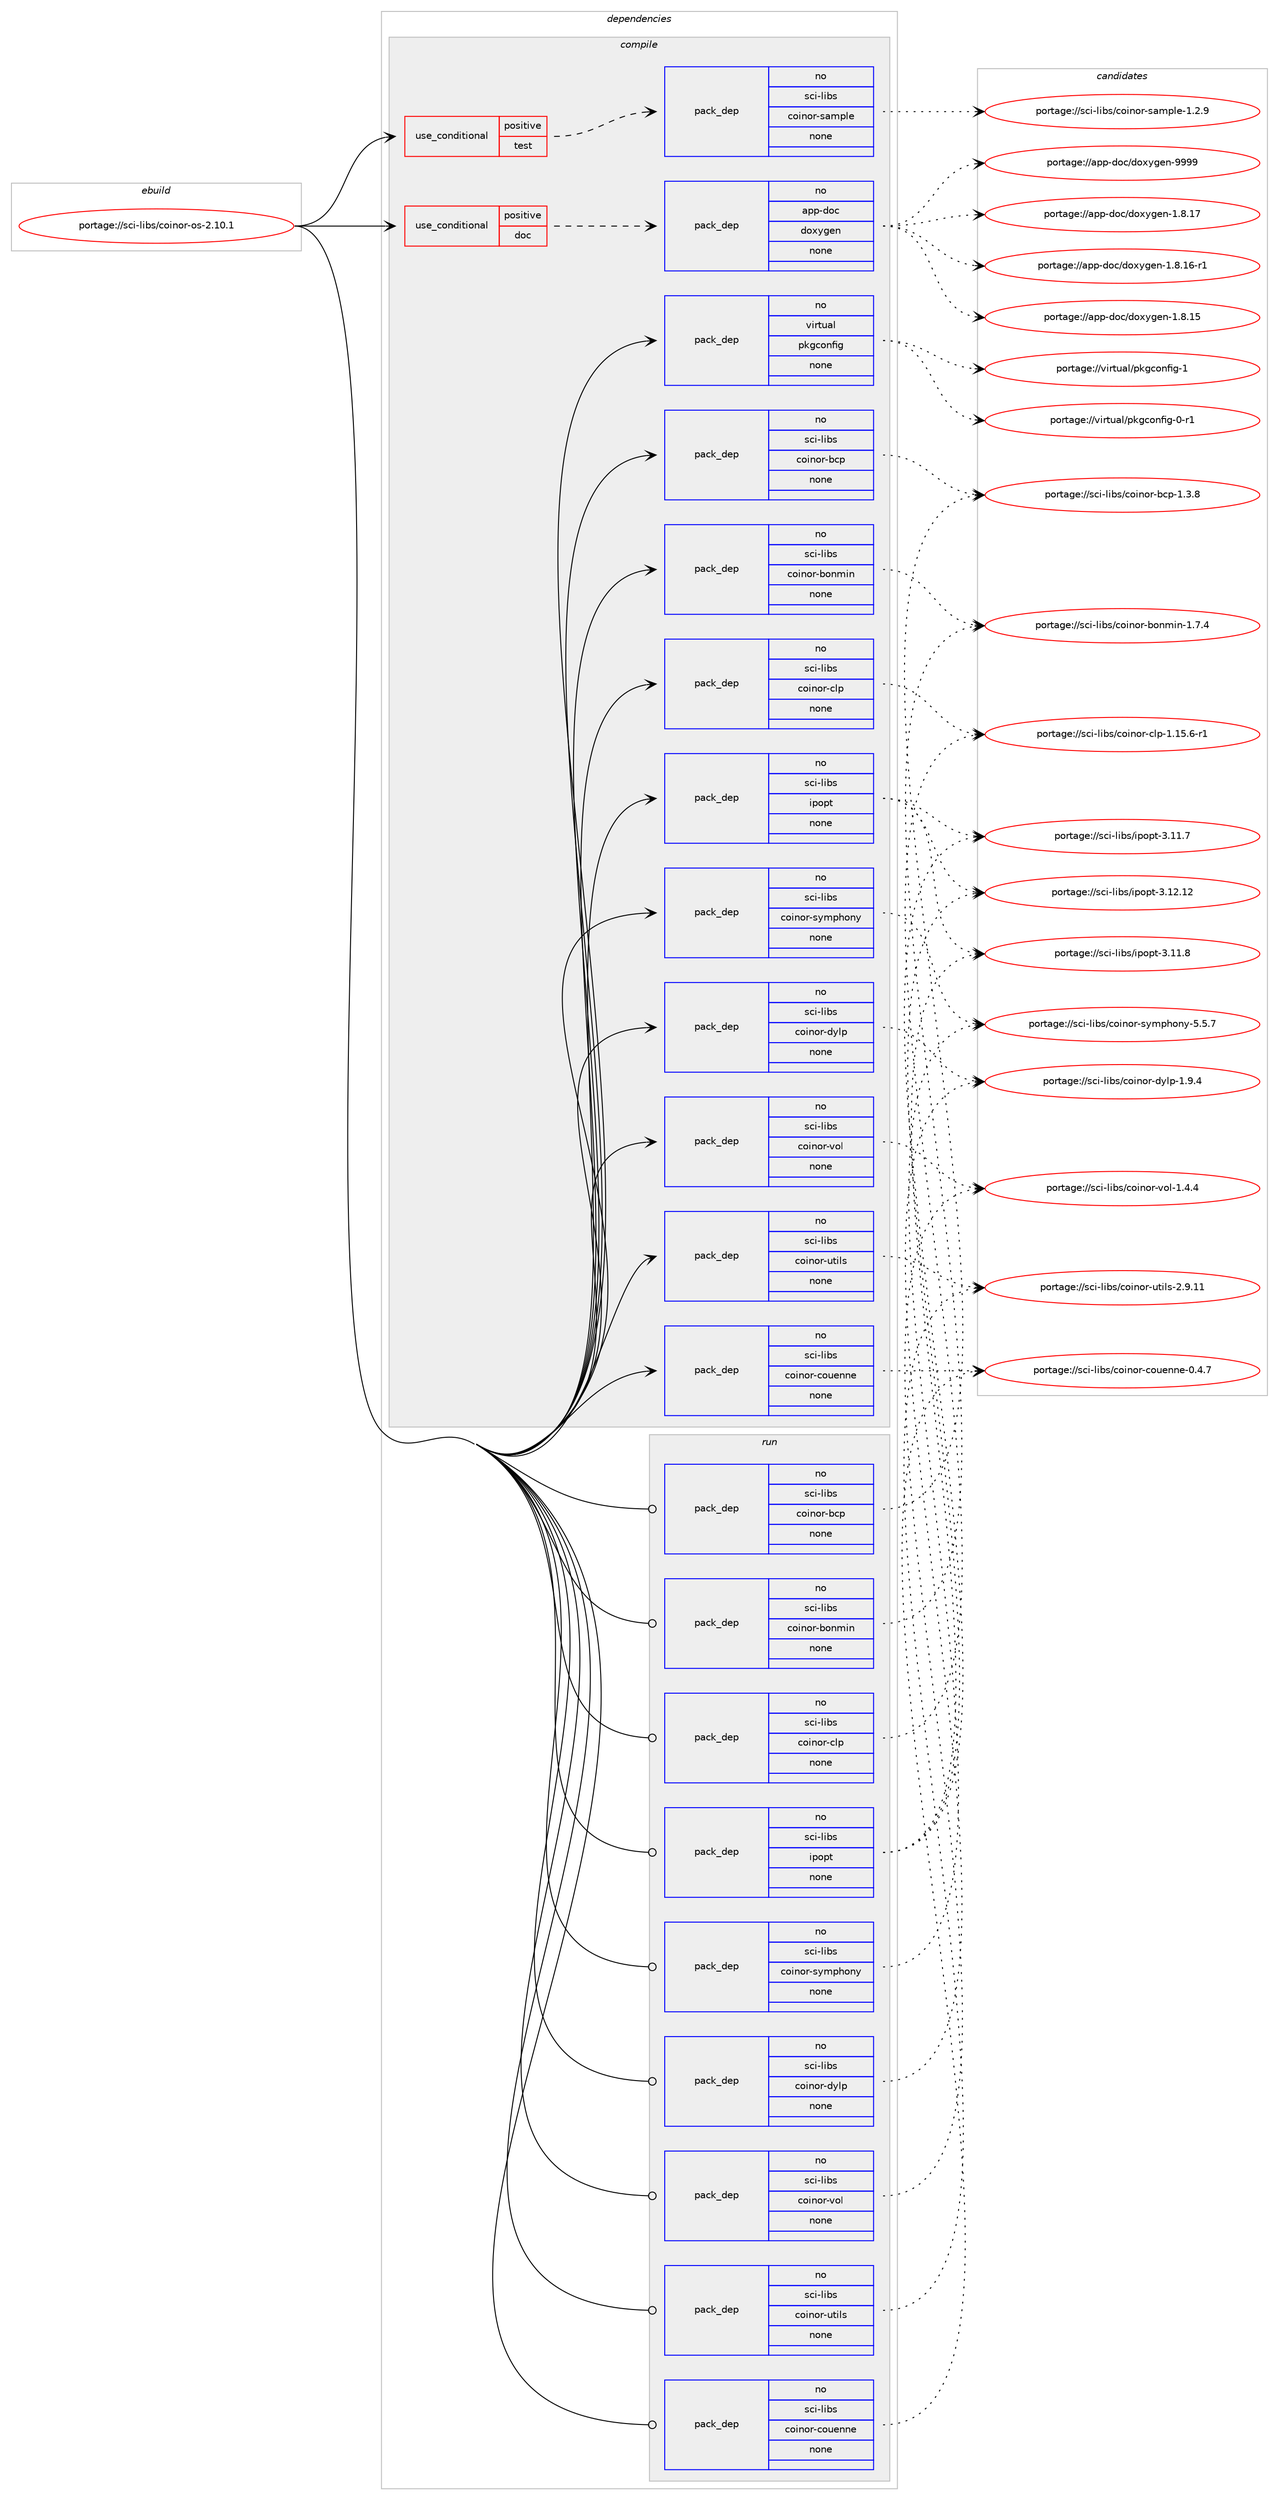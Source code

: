 digraph prolog {

# *************
# Graph options
# *************

newrank=true;
concentrate=true;
compound=true;
graph [rankdir=LR,fontname=Helvetica,fontsize=10,ranksep=1.5];#, ranksep=2.5, nodesep=0.2];
edge  [arrowhead=vee];
node  [fontname=Helvetica,fontsize=10];

# **********
# The ebuild
# **********

subgraph cluster_leftcol {
color=gray;
rank=same;
label=<<i>ebuild</i>>;
id [label="portage://sci-libs/coinor-os-2.10.1", color=red, width=4, href="../sci-libs/coinor-os-2.10.1.svg"];
}

# ****************
# The dependencies
# ****************

subgraph cluster_midcol {
color=gray;
label=<<i>dependencies</i>>;
subgraph cluster_compile {
fillcolor="#eeeeee";
style=filled;
label=<<i>compile</i>>;
subgraph cond7480 {
dependency40421 [label=<<TABLE BORDER="0" CELLBORDER="1" CELLSPACING="0" CELLPADDING="4"><TR><TD ROWSPAN="3" CELLPADDING="10">use_conditional</TD></TR><TR><TD>positive</TD></TR><TR><TD>doc</TD></TR></TABLE>>, shape=none, color=red];
subgraph pack32075 {
dependency40422 [label=<<TABLE BORDER="0" CELLBORDER="1" CELLSPACING="0" CELLPADDING="4" WIDTH="220"><TR><TD ROWSPAN="6" CELLPADDING="30">pack_dep</TD></TR><TR><TD WIDTH="110">no</TD></TR><TR><TD>app-doc</TD></TR><TR><TD>doxygen</TD></TR><TR><TD>none</TD></TR><TR><TD></TD></TR></TABLE>>, shape=none, color=blue];
}
dependency40421:e -> dependency40422:w [weight=20,style="dashed",arrowhead="vee"];
}
id:e -> dependency40421:w [weight=20,style="solid",arrowhead="vee"];
subgraph cond7481 {
dependency40423 [label=<<TABLE BORDER="0" CELLBORDER="1" CELLSPACING="0" CELLPADDING="4"><TR><TD ROWSPAN="3" CELLPADDING="10">use_conditional</TD></TR><TR><TD>positive</TD></TR><TR><TD>test</TD></TR></TABLE>>, shape=none, color=red];
subgraph pack32076 {
dependency40424 [label=<<TABLE BORDER="0" CELLBORDER="1" CELLSPACING="0" CELLPADDING="4" WIDTH="220"><TR><TD ROWSPAN="6" CELLPADDING="30">pack_dep</TD></TR><TR><TD WIDTH="110">no</TD></TR><TR><TD>sci-libs</TD></TR><TR><TD>coinor-sample</TD></TR><TR><TD>none</TD></TR><TR><TD></TD></TR></TABLE>>, shape=none, color=blue];
}
dependency40423:e -> dependency40424:w [weight=20,style="dashed",arrowhead="vee"];
}
id:e -> dependency40423:w [weight=20,style="solid",arrowhead="vee"];
subgraph pack32077 {
dependency40425 [label=<<TABLE BORDER="0" CELLBORDER="1" CELLSPACING="0" CELLPADDING="4" WIDTH="220"><TR><TD ROWSPAN="6" CELLPADDING="30">pack_dep</TD></TR><TR><TD WIDTH="110">no</TD></TR><TR><TD>sci-libs</TD></TR><TR><TD>coinor-bcp</TD></TR><TR><TD>none</TD></TR><TR><TD></TD></TR></TABLE>>, shape=none, color=blue];
}
id:e -> dependency40425:w [weight=20,style="solid",arrowhead="vee"];
subgraph pack32078 {
dependency40426 [label=<<TABLE BORDER="0" CELLBORDER="1" CELLSPACING="0" CELLPADDING="4" WIDTH="220"><TR><TD ROWSPAN="6" CELLPADDING="30">pack_dep</TD></TR><TR><TD WIDTH="110">no</TD></TR><TR><TD>sci-libs</TD></TR><TR><TD>coinor-bonmin</TD></TR><TR><TD>none</TD></TR><TR><TD></TD></TR></TABLE>>, shape=none, color=blue];
}
id:e -> dependency40426:w [weight=20,style="solid",arrowhead="vee"];
subgraph pack32079 {
dependency40427 [label=<<TABLE BORDER="0" CELLBORDER="1" CELLSPACING="0" CELLPADDING="4" WIDTH="220"><TR><TD ROWSPAN="6" CELLPADDING="30">pack_dep</TD></TR><TR><TD WIDTH="110">no</TD></TR><TR><TD>sci-libs</TD></TR><TR><TD>coinor-clp</TD></TR><TR><TD>none</TD></TR><TR><TD></TD></TR></TABLE>>, shape=none, color=blue];
}
id:e -> dependency40427:w [weight=20,style="solid",arrowhead="vee"];
subgraph pack32080 {
dependency40428 [label=<<TABLE BORDER="0" CELLBORDER="1" CELLSPACING="0" CELLPADDING="4" WIDTH="220"><TR><TD ROWSPAN="6" CELLPADDING="30">pack_dep</TD></TR><TR><TD WIDTH="110">no</TD></TR><TR><TD>sci-libs</TD></TR><TR><TD>coinor-couenne</TD></TR><TR><TD>none</TD></TR><TR><TD></TD></TR></TABLE>>, shape=none, color=blue];
}
id:e -> dependency40428:w [weight=20,style="solid",arrowhead="vee"];
subgraph pack32081 {
dependency40429 [label=<<TABLE BORDER="0" CELLBORDER="1" CELLSPACING="0" CELLPADDING="4" WIDTH="220"><TR><TD ROWSPAN="6" CELLPADDING="30">pack_dep</TD></TR><TR><TD WIDTH="110">no</TD></TR><TR><TD>sci-libs</TD></TR><TR><TD>coinor-dylp</TD></TR><TR><TD>none</TD></TR><TR><TD></TD></TR></TABLE>>, shape=none, color=blue];
}
id:e -> dependency40429:w [weight=20,style="solid",arrowhead="vee"];
subgraph pack32082 {
dependency40430 [label=<<TABLE BORDER="0" CELLBORDER="1" CELLSPACING="0" CELLPADDING="4" WIDTH="220"><TR><TD ROWSPAN="6" CELLPADDING="30">pack_dep</TD></TR><TR><TD WIDTH="110">no</TD></TR><TR><TD>sci-libs</TD></TR><TR><TD>coinor-symphony</TD></TR><TR><TD>none</TD></TR><TR><TD></TD></TR></TABLE>>, shape=none, color=blue];
}
id:e -> dependency40430:w [weight=20,style="solid",arrowhead="vee"];
subgraph pack32083 {
dependency40431 [label=<<TABLE BORDER="0" CELLBORDER="1" CELLSPACING="0" CELLPADDING="4" WIDTH="220"><TR><TD ROWSPAN="6" CELLPADDING="30">pack_dep</TD></TR><TR><TD WIDTH="110">no</TD></TR><TR><TD>sci-libs</TD></TR><TR><TD>coinor-utils</TD></TR><TR><TD>none</TD></TR><TR><TD></TD></TR></TABLE>>, shape=none, color=blue];
}
id:e -> dependency40431:w [weight=20,style="solid",arrowhead="vee"];
subgraph pack32084 {
dependency40432 [label=<<TABLE BORDER="0" CELLBORDER="1" CELLSPACING="0" CELLPADDING="4" WIDTH="220"><TR><TD ROWSPAN="6" CELLPADDING="30">pack_dep</TD></TR><TR><TD WIDTH="110">no</TD></TR><TR><TD>sci-libs</TD></TR><TR><TD>coinor-vol</TD></TR><TR><TD>none</TD></TR><TR><TD></TD></TR></TABLE>>, shape=none, color=blue];
}
id:e -> dependency40432:w [weight=20,style="solid",arrowhead="vee"];
subgraph pack32085 {
dependency40433 [label=<<TABLE BORDER="0" CELLBORDER="1" CELLSPACING="0" CELLPADDING="4" WIDTH="220"><TR><TD ROWSPAN="6" CELLPADDING="30">pack_dep</TD></TR><TR><TD WIDTH="110">no</TD></TR><TR><TD>sci-libs</TD></TR><TR><TD>ipopt</TD></TR><TR><TD>none</TD></TR><TR><TD></TD></TR></TABLE>>, shape=none, color=blue];
}
id:e -> dependency40433:w [weight=20,style="solid",arrowhead="vee"];
subgraph pack32086 {
dependency40434 [label=<<TABLE BORDER="0" CELLBORDER="1" CELLSPACING="0" CELLPADDING="4" WIDTH="220"><TR><TD ROWSPAN="6" CELLPADDING="30">pack_dep</TD></TR><TR><TD WIDTH="110">no</TD></TR><TR><TD>virtual</TD></TR><TR><TD>pkgconfig</TD></TR><TR><TD>none</TD></TR><TR><TD></TD></TR></TABLE>>, shape=none, color=blue];
}
id:e -> dependency40434:w [weight=20,style="solid",arrowhead="vee"];
}
subgraph cluster_compileandrun {
fillcolor="#eeeeee";
style=filled;
label=<<i>compile and run</i>>;
}
subgraph cluster_run {
fillcolor="#eeeeee";
style=filled;
label=<<i>run</i>>;
subgraph pack32087 {
dependency40435 [label=<<TABLE BORDER="0" CELLBORDER="1" CELLSPACING="0" CELLPADDING="4" WIDTH="220"><TR><TD ROWSPAN="6" CELLPADDING="30">pack_dep</TD></TR><TR><TD WIDTH="110">no</TD></TR><TR><TD>sci-libs</TD></TR><TR><TD>coinor-bcp</TD></TR><TR><TD>none</TD></TR><TR><TD></TD></TR></TABLE>>, shape=none, color=blue];
}
id:e -> dependency40435:w [weight=20,style="solid",arrowhead="odot"];
subgraph pack32088 {
dependency40436 [label=<<TABLE BORDER="0" CELLBORDER="1" CELLSPACING="0" CELLPADDING="4" WIDTH="220"><TR><TD ROWSPAN="6" CELLPADDING="30">pack_dep</TD></TR><TR><TD WIDTH="110">no</TD></TR><TR><TD>sci-libs</TD></TR><TR><TD>coinor-bonmin</TD></TR><TR><TD>none</TD></TR><TR><TD></TD></TR></TABLE>>, shape=none, color=blue];
}
id:e -> dependency40436:w [weight=20,style="solid",arrowhead="odot"];
subgraph pack32089 {
dependency40437 [label=<<TABLE BORDER="0" CELLBORDER="1" CELLSPACING="0" CELLPADDING="4" WIDTH="220"><TR><TD ROWSPAN="6" CELLPADDING="30">pack_dep</TD></TR><TR><TD WIDTH="110">no</TD></TR><TR><TD>sci-libs</TD></TR><TR><TD>coinor-clp</TD></TR><TR><TD>none</TD></TR><TR><TD></TD></TR></TABLE>>, shape=none, color=blue];
}
id:e -> dependency40437:w [weight=20,style="solid",arrowhead="odot"];
subgraph pack32090 {
dependency40438 [label=<<TABLE BORDER="0" CELLBORDER="1" CELLSPACING="0" CELLPADDING="4" WIDTH="220"><TR><TD ROWSPAN="6" CELLPADDING="30">pack_dep</TD></TR><TR><TD WIDTH="110">no</TD></TR><TR><TD>sci-libs</TD></TR><TR><TD>coinor-couenne</TD></TR><TR><TD>none</TD></TR><TR><TD></TD></TR></TABLE>>, shape=none, color=blue];
}
id:e -> dependency40438:w [weight=20,style="solid",arrowhead="odot"];
subgraph pack32091 {
dependency40439 [label=<<TABLE BORDER="0" CELLBORDER="1" CELLSPACING="0" CELLPADDING="4" WIDTH="220"><TR><TD ROWSPAN="6" CELLPADDING="30">pack_dep</TD></TR><TR><TD WIDTH="110">no</TD></TR><TR><TD>sci-libs</TD></TR><TR><TD>coinor-dylp</TD></TR><TR><TD>none</TD></TR><TR><TD></TD></TR></TABLE>>, shape=none, color=blue];
}
id:e -> dependency40439:w [weight=20,style="solid",arrowhead="odot"];
subgraph pack32092 {
dependency40440 [label=<<TABLE BORDER="0" CELLBORDER="1" CELLSPACING="0" CELLPADDING="4" WIDTH="220"><TR><TD ROWSPAN="6" CELLPADDING="30">pack_dep</TD></TR><TR><TD WIDTH="110">no</TD></TR><TR><TD>sci-libs</TD></TR><TR><TD>coinor-symphony</TD></TR><TR><TD>none</TD></TR><TR><TD></TD></TR></TABLE>>, shape=none, color=blue];
}
id:e -> dependency40440:w [weight=20,style="solid",arrowhead="odot"];
subgraph pack32093 {
dependency40441 [label=<<TABLE BORDER="0" CELLBORDER="1" CELLSPACING="0" CELLPADDING="4" WIDTH="220"><TR><TD ROWSPAN="6" CELLPADDING="30">pack_dep</TD></TR><TR><TD WIDTH="110">no</TD></TR><TR><TD>sci-libs</TD></TR><TR><TD>coinor-utils</TD></TR><TR><TD>none</TD></TR><TR><TD></TD></TR></TABLE>>, shape=none, color=blue];
}
id:e -> dependency40441:w [weight=20,style="solid",arrowhead="odot"];
subgraph pack32094 {
dependency40442 [label=<<TABLE BORDER="0" CELLBORDER="1" CELLSPACING="0" CELLPADDING="4" WIDTH="220"><TR><TD ROWSPAN="6" CELLPADDING="30">pack_dep</TD></TR><TR><TD WIDTH="110">no</TD></TR><TR><TD>sci-libs</TD></TR><TR><TD>coinor-vol</TD></TR><TR><TD>none</TD></TR><TR><TD></TD></TR></TABLE>>, shape=none, color=blue];
}
id:e -> dependency40442:w [weight=20,style="solid",arrowhead="odot"];
subgraph pack32095 {
dependency40443 [label=<<TABLE BORDER="0" CELLBORDER="1" CELLSPACING="0" CELLPADDING="4" WIDTH="220"><TR><TD ROWSPAN="6" CELLPADDING="30">pack_dep</TD></TR><TR><TD WIDTH="110">no</TD></TR><TR><TD>sci-libs</TD></TR><TR><TD>ipopt</TD></TR><TR><TD>none</TD></TR><TR><TD></TD></TR></TABLE>>, shape=none, color=blue];
}
id:e -> dependency40443:w [weight=20,style="solid",arrowhead="odot"];
}
}

# **************
# The candidates
# **************

subgraph cluster_choices {
rank=same;
color=gray;
label=<<i>candidates</i>>;

subgraph choice32075 {
color=black;
nodesep=1;
choice971121124510011199471001111201211031011104557575757 [label="portage://app-doc/doxygen-9999", color=red, width=4,href="../app-doc/doxygen-9999.svg"];
choice9711211245100111994710011112012110310111045494656464955 [label="portage://app-doc/doxygen-1.8.17", color=red, width=4,href="../app-doc/doxygen-1.8.17.svg"];
choice97112112451001119947100111120121103101110454946564649544511449 [label="portage://app-doc/doxygen-1.8.16-r1", color=red, width=4,href="../app-doc/doxygen-1.8.16-r1.svg"];
choice9711211245100111994710011112012110310111045494656464953 [label="portage://app-doc/doxygen-1.8.15", color=red, width=4,href="../app-doc/doxygen-1.8.15.svg"];
dependency40422:e -> choice971121124510011199471001111201211031011104557575757:w [style=dotted,weight="100"];
dependency40422:e -> choice9711211245100111994710011112012110310111045494656464955:w [style=dotted,weight="100"];
dependency40422:e -> choice97112112451001119947100111120121103101110454946564649544511449:w [style=dotted,weight="100"];
dependency40422:e -> choice9711211245100111994710011112012110310111045494656464953:w [style=dotted,weight="100"];
}
subgraph choice32076 {
color=black;
nodesep=1;
choice11599105451081059811547991111051101111144511597109112108101454946504657 [label="portage://sci-libs/coinor-sample-1.2.9", color=red, width=4,href="../sci-libs/coinor-sample-1.2.9.svg"];
dependency40424:e -> choice11599105451081059811547991111051101111144511597109112108101454946504657:w [style=dotted,weight="100"];
}
subgraph choice32077 {
color=black;
nodesep=1;
choice1159910545108105981154799111105110111114459899112454946514656 [label="portage://sci-libs/coinor-bcp-1.3.8", color=red, width=4,href="../sci-libs/coinor-bcp-1.3.8.svg"];
dependency40425:e -> choice1159910545108105981154799111105110111114459899112454946514656:w [style=dotted,weight="100"];
}
subgraph choice32078 {
color=black;
nodesep=1;
choice11599105451081059811547991111051101111144598111110109105110454946554652 [label="portage://sci-libs/coinor-bonmin-1.7.4", color=red, width=4,href="../sci-libs/coinor-bonmin-1.7.4.svg"];
dependency40426:e -> choice11599105451081059811547991111051101111144598111110109105110454946554652:w [style=dotted,weight="100"];
}
subgraph choice32079 {
color=black;
nodesep=1;
choice11599105451081059811547991111051101111144599108112454946495346544511449 [label="portage://sci-libs/coinor-clp-1.15.6-r1", color=red, width=4,href="../sci-libs/coinor-clp-1.15.6-r1.svg"];
dependency40427:e -> choice11599105451081059811547991111051101111144599108112454946495346544511449:w [style=dotted,weight="100"];
}
subgraph choice32080 {
color=black;
nodesep=1;
choice11599105451081059811547991111051101111144599111117101110110101454846524655 [label="portage://sci-libs/coinor-couenne-0.4.7", color=red, width=4,href="../sci-libs/coinor-couenne-0.4.7.svg"];
dependency40428:e -> choice11599105451081059811547991111051101111144599111117101110110101454846524655:w [style=dotted,weight="100"];
}
subgraph choice32081 {
color=black;
nodesep=1;
choice115991054510810598115479911110511011111445100121108112454946574652 [label="portage://sci-libs/coinor-dylp-1.9.4", color=red, width=4,href="../sci-libs/coinor-dylp-1.9.4.svg"];
dependency40429:e -> choice115991054510810598115479911110511011111445100121108112454946574652:w [style=dotted,weight="100"];
}
subgraph choice32082 {
color=black;
nodesep=1;
choice115991054510810598115479911110511011111445115121109112104111110121455346534655 [label="portage://sci-libs/coinor-symphony-5.5.7", color=red, width=4,href="../sci-libs/coinor-symphony-5.5.7.svg"];
dependency40430:e -> choice115991054510810598115479911110511011111445115121109112104111110121455346534655:w [style=dotted,weight="100"];
}
subgraph choice32083 {
color=black;
nodesep=1;
choice11599105451081059811547991111051101111144511711610510811545504657464949 [label="portage://sci-libs/coinor-utils-2.9.11", color=red, width=4,href="../sci-libs/coinor-utils-2.9.11.svg"];
dependency40431:e -> choice11599105451081059811547991111051101111144511711610510811545504657464949:w [style=dotted,weight="100"];
}
subgraph choice32084 {
color=black;
nodesep=1;
choice115991054510810598115479911110511011111445118111108454946524652 [label="portage://sci-libs/coinor-vol-1.4.4", color=red, width=4,href="../sci-libs/coinor-vol-1.4.4.svg"];
dependency40432:e -> choice115991054510810598115479911110511011111445118111108454946524652:w [style=dotted,weight="100"];
}
subgraph choice32085 {
color=black;
nodesep=1;
choice115991054510810598115471051121111121164551464950464950 [label="portage://sci-libs/ipopt-3.12.12", color=red, width=4,href="../sci-libs/ipopt-3.12.12.svg"];
choice1159910545108105981154710511211111211645514649494656 [label="portage://sci-libs/ipopt-3.11.8", color=red, width=4,href="../sci-libs/ipopt-3.11.8.svg"];
choice1159910545108105981154710511211111211645514649494655 [label="portage://sci-libs/ipopt-3.11.7", color=red, width=4,href="../sci-libs/ipopt-3.11.7.svg"];
dependency40433:e -> choice115991054510810598115471051121111121164551464950464950:w [style=dotted,weight="100"];
dependency40433:e -> choice1159910545108105981154710511211111211645514649494656:w [style=dotted,weight="100"];
dependency40433:e -> choice1159910545108105981154710511211111211645514649494655:w [style=dotted,weight="100"];
}
subgraph choice32086 {
color=black;
nodesep=1;
choice1181051141161179710847112107103991111101021051034549 [label="portage://virtual/pkgconfig-1", color=red, width=4,href="../virtual/pkgconfig-1.svg"];
choice11810511411611797108471121071039911111010210510345484511449 [label="portage://virtual/pkgconfig-0-r1", color=red, width=4,href="../virtual/pkgconfig-0-r1.svg"];
dependency40434:e -> choice1181051141161179710847112107103991111101021051034549:w [style=dotted,weight="100"];
dependency40434:e -> choice11810511411611797108471121071039911111010210510345484511449:w [style=dotted,weight="100"];
}
subgraph choice32087 {
color=black;
nodesep=1;
choice1159910545108105981154799111105110111114459899112454946514656 [label="portage://sci-libs/coinor-bcp-1.3.8", color=red, width=4,href="../sci-libs/coinor-bcp-1.3.8.svg"];
dependency40435:e -> choice1159910545108105981154799111105110111114459899112454946514656:w [style=dotted,weight="100"];
}
subgraph choice32088 {
color=black;
nodesep=1;
choice11599105451081059811547991111051101111144598111110109105110454946554652 [label="portage://sci-libs/coinor-bonmin-1.7.4", color=red, width=4,href="../sci-libs/coinor-bonmin-1.7.4.svg"];
dependency40436:e -> choice11599105451081059811547991111051101111144598111110109105110454946554652:w [style=dotted,weight="100"];
}
subgraph choice32089 {
color=black;
nodesep=1;
choice11599105451081059811547991111051101111144599108112454946495346544511449 [label="portage://sci-libs/coinor-clp-1.15.6-r1", color=red, width=4,href="../sci-libs/coinor-clp-1.15.6-r1.svg"];
dependency40437:e -> choice11599105451081059811547991111051101111144599108112454946495346544511449:w [style=dotted,weight="100"];
}
subgraph choice32090 {
color=black;
nodesep=1;
choice11599105451081059811547991111051101111144599111117101110110101454846524655 [label="portage://sci-libs/coinor-couenne-0.4.7", color=red, width=4,href="../sci-libs/coinor-couenne-0.4.7.svg"];
dependency40438:e -> choice11599105451081059811547991111051101111144599111117101110110101454846524655:w [style=dotted,weight="100"];
}
subgraph choice32091 {
color=black;
nodesep=1;
choice115991054510810598115479911110511011111445100121108112454946574652 [label="portage://sci-libs/coinor-dylp-1.9.4", color=red, width=4,href="../sci-libs/coinor-dylp-1.9.4.svg"];
dependency40439:e -> choice115991054510810598115479911110511011111445100121108112454946574652:w [style=dotted,weight="100"];
}
subgraph choice32092 {
color=black;
nodesep=1;
choice115991054510810598115479911110511011111445115121109112104111110121455346534655 [label="portage://sci-libs/coinor-symphony-5.5.7", color=red, width=4,href="../sci-libs/coinor-symphony-5.5.7.svg"];
dependency40440:e -> choice115991054510810598115479911110511011111445115121109112104111110121455346534655:w [style=dotted,weight="100"];
}
subgraph choice32093 {
color=black;
nodesep=1;
choice11599105451081059811547991111051101111144511711610510811545504657464949 [label="portage://sci-libs/coinor-utils-2.9.11", color=red, width=4,href="../sci-libs/coinor-utils-2.9.11.svg"];
dependency40441:e -> choice11599105451081059811547991111051101111144511711610510811545504657464949:w [style=dotted,weight="100"];
}
subgraph choice32094 {
color=black;
nodesep=1;
choice115991054510810598115479911110511011111445118111108454946524652 [label="portage://sci-libs/coinor-vol-1.4.4", color=red, width=4,href="../sci-libs/coinor-vol-1.4.4.svg"];
dependency40442:e -> choice115991054510810598115479911110511011111445118111108454946524652:w [style=dotted,weight="100"];
}
subgraph choice32095 {
color=black;
nodesep=1;
choice115991054510810598115471051121111121164551464950464950 [label="portage://sci-libs/ipopt-3.12.12", color=red, width=4,href="../sci-libs/ipopt-3.12.12.svg"];
choice1159910545108105981154710511211111211645514649494656 [label="portage://sci-libs/ipopt-3.11.8", color=red, width=4,href="../sci-libs/ipopt-3.11.8.svg"];
choice1159910545108105981154710511211111211645514649494655 [label="portage://sci-libs/ipopt-3.11.7", color=red, width=4,href="../sci-libs/ipopt-3.11.7.svg"];
dependency40443:e -> choice115991054510810598115471051121111121164551464950464950:w [style=dotted,weight="100"];
dependency40443:e -> choice1159910545108105981154710511211111211645514649494656:w [style=dotted,weight="100"];
dependency40443:e -> choice1159910545108105981154710511211111211645514649494655:w [style=dotted,weight="100"];
}
}

}
